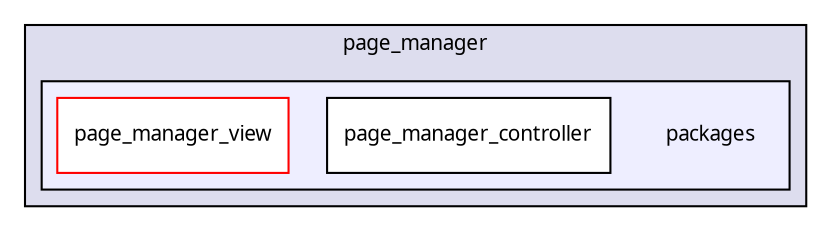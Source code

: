 digraph "packages/page/packages/page_manager/packages/" {
  compound=true
  node [ fontsize="10", fontname="FreeSans.ttf"];
  edge [ labelfontsize="10", labelfontname="FreeSans.ttf"];
  subgraph clusterdir_160c0f61baab604e0bf4fadd3787700c {
    graph [ bgcolor="#ddddee", pencolor="black", label="page_manager" fontname="FreeSans.ttf", fontsize="10", URL="dir_160c0f61baab604e0bf4fadd3787700c.html"]
  subgraph clusterdir_71b0d03a8a17c4d6fc494a1f1e83ec01 {
    graph [ bgcolor="#eeeeff", pencolor="black", label="" URL="dir_71b0d03a8a17c4d6fc494a1f1e83ec01.html"];
    dir_71b0d03a8a17c4d6fc494a1f1e83ec01 [shape=plaintext label="packages"];
    dir_c37e4751ca0c678edd92a5f9c4f57af2 [shape=box label="page_manager_controller" color="black" fillcolor="white" style="filled" URL="dir_c37e4751ca0c678edd92a5f9c4f57af2.html"];
    dir_f7ffa0bc5345a0ca6669b8f955ac440b [shape=box label="page_manager_view" color="red" fillcolor="white" style="filled" URL="dir_f7ffa0bc5345a0ca6669b8f955ac440b.html"];
  }
  }
}
